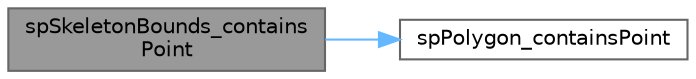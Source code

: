 digraph "spSkeletonBounds_containsPoint"
{
 // LATEX_PDF_SIZE
  bgcolor="transparent";
  edge [fontname=Helvetica,fontsize=10,labelfontname=Helvetica,labelfontsize=10];
  node [fontname=Helvetica,fontsize=10,shape=box,height=0.2,width=0.4];
  rankdir="LR";
  Node1 [id="Node000001",label="spSkeletonBounds_contains\lPoint",height=0.2,width=0.4,color="gray40", fillcolor="grey60", style="filled", fontcolor="black",tooltip=" "];
  Node1 -> Node2 [id="edge1_Node000001_Node000002",color="steelblue1",style="solid",tooltip=" "];
  Node2 [id="Node000002",label="spPolygon_containsPoint",height=0.2,width=0.4,color="grey40", fillcolor="white", style="filled",URL="$_skeleton_bounds_8c.html#a295856ffec0e69c59b7b52a37a74ace5",tooltip=" "];
}
